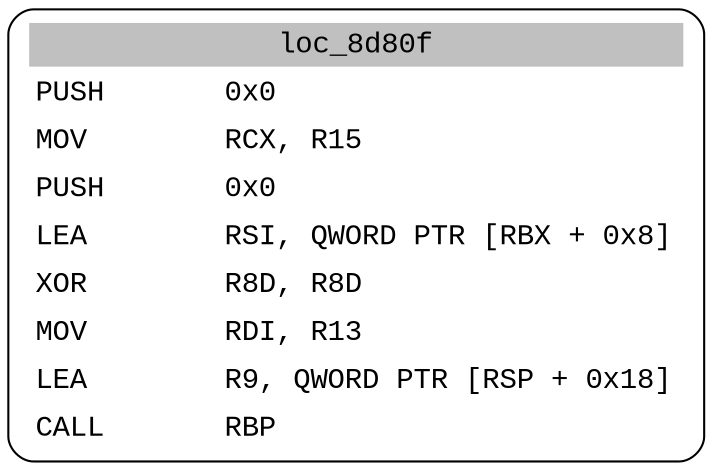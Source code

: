 digraph asm_graph {
1941 [
shape="Mrecord" fontname="Courier New"label =<<table border="0" cellborder="0" cellpadding="3"><tr><td align="center" colspan="2" bgcolor="grey">loc_8d80f</td></tr><tr><td align="left">PUSH       0x0</td></tr><tr><td align="left">MOV        RCX, R15</td></tr><tr><td align="left">PUSH       0x0</td></tr><tr><td align="left">LEA        RSI, QWORD PTR [RBX + 0x8]</td></tr><tr><td align="left">XOR        R8D, R8D</td></tr><tr><td align="left">MOV        RDI, R13</td></tr><tr><td align="left">LEA        R9, QWORD PTR [RSP + 0x18]</td></tr><tr><td align="left">CALL       RBP</td></tr></table>> ];
}